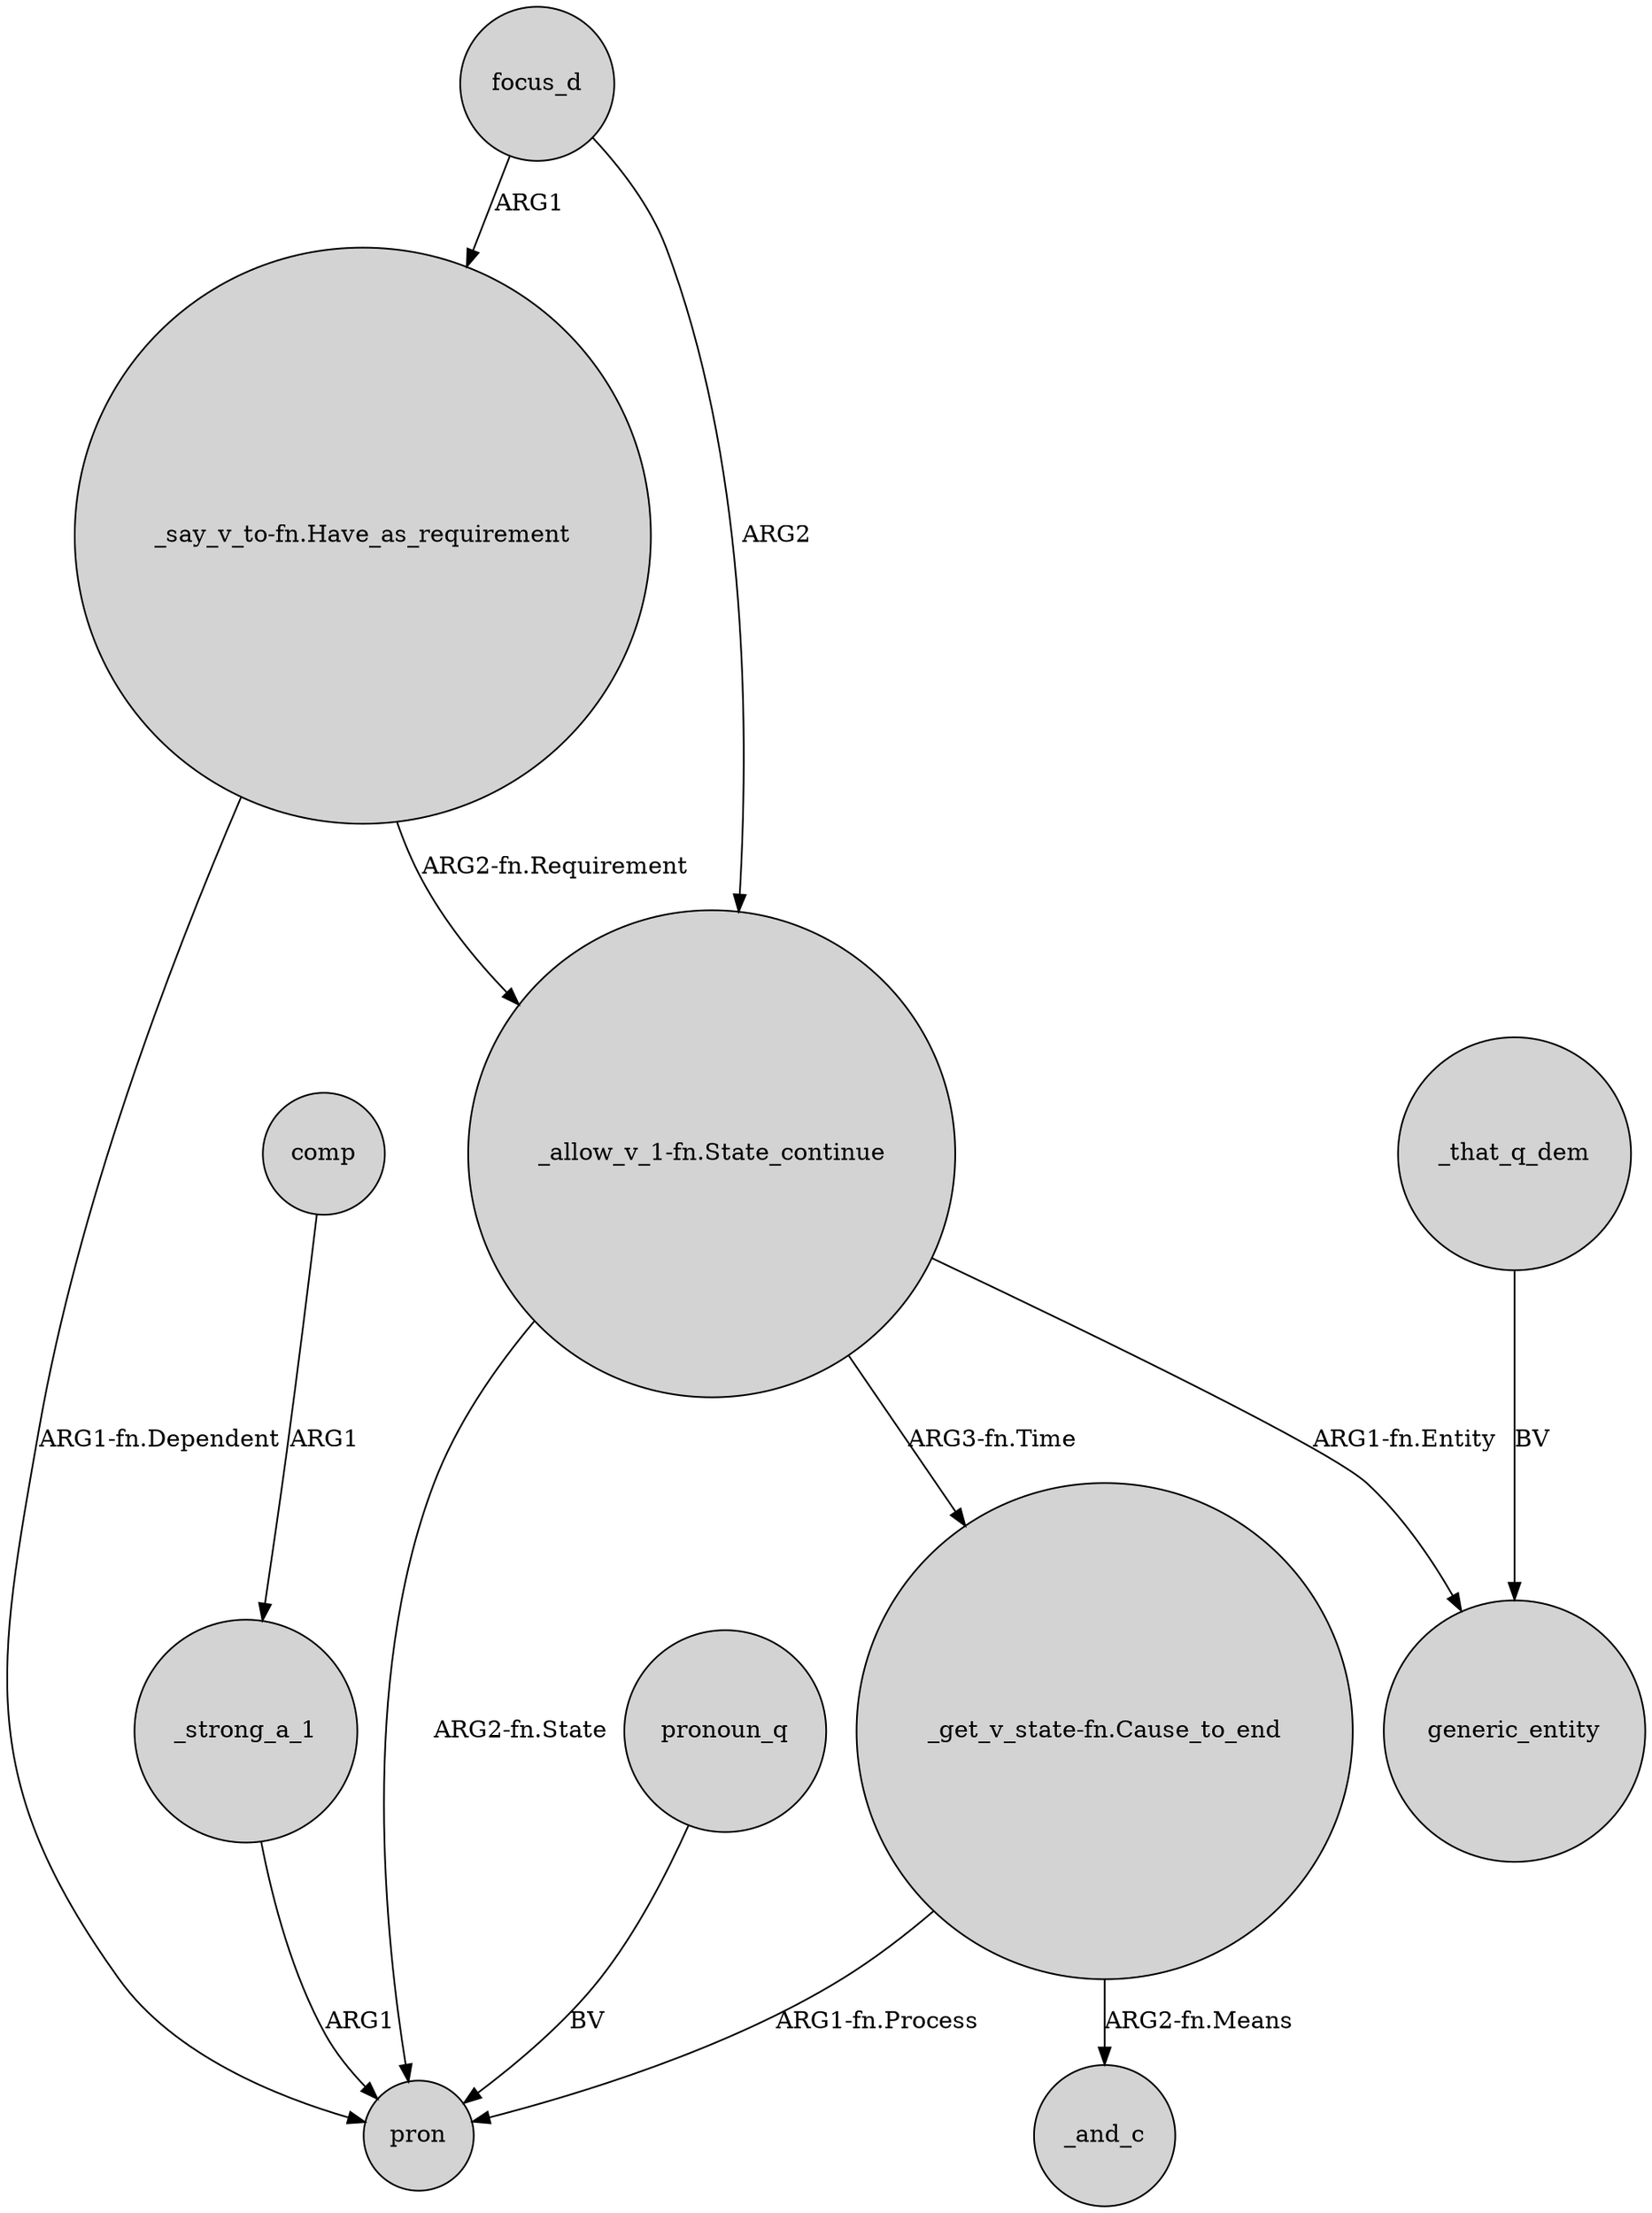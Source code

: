 digraph {
	node [shape=circle style=filled]
	_strong_a_1 -> pron [label=ARG1]
	"_say_v_to-fn.Have_as_requirement" -> pron [label="ARG1-fn.Dependent"]
	"_allow_v_1-fn.State_continue" -> pron [label="ARG2-fn.State"]
	_that_q_dem -> generic_entity [label=BV]
	comp -> _strong_a_1 [label=ARG1]
	"_get_v_state-fn.Cause_to_end" -> _and_c [label="ARG2-fn.Means"]
	"_say_v_to-fn.Have_as_requirement" -> "_allow_v_1-fn.State_continue" [label="ARG2-fn.Requirement"]
	"_get_v_state-fn.Cause_to_end" -> pron [label="ARG1-fn.Process"]
	"_allow_v_1-fn.State_continue" -> "_get_v_state-fn.Cause_to_end" [label="ARG3-fn.Time"]
	pronoun_q -> pron [label=BV]
	"_allow_v_1-fn.State_continue" -> generic_entity [label="ARG1-fn.Entity"]
	focus_d -> "_say_v_to-fn.Have_as_requirement" [label=ARG1]
	focus_d -> "_allow_v_1-fn.State_continue" [label=ARG2]
}
